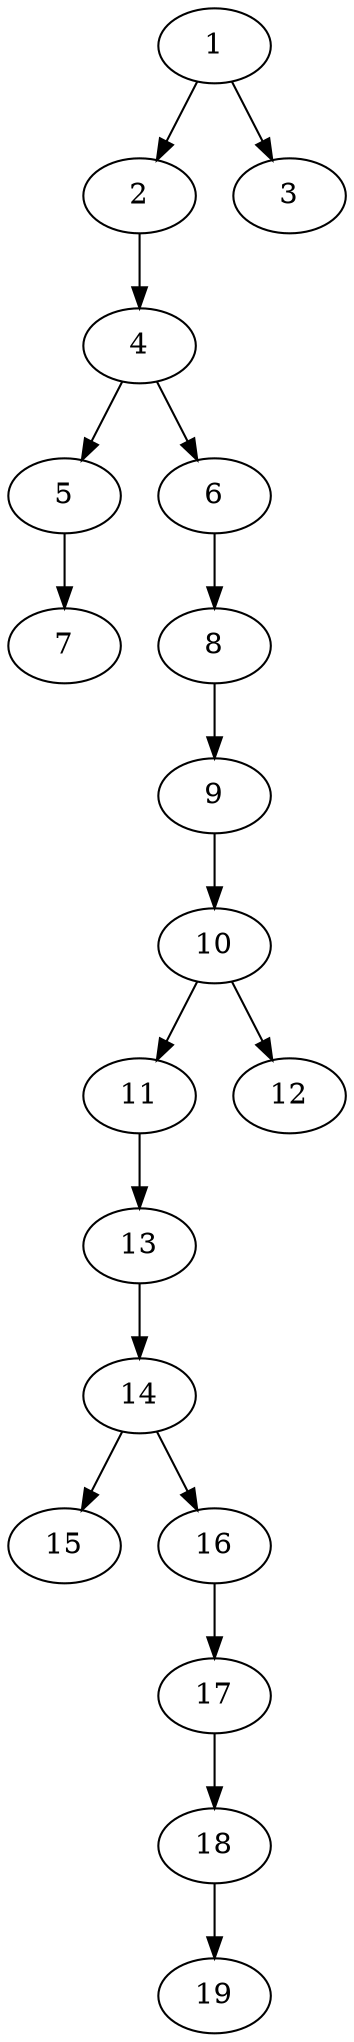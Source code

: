 // DAG (tier=1-easy, mode=data, n=19, ccr=0.347, fat=0.372, density=0.267, regular=0.610, jump=0.028, mindata=1048576, maxdata=8388608)
// DAG automatically generated by daggen at Sun Aug 24 16:33:33 2025
// /home/ermia/Project/Environments/daggen/bin/daggen --dot --ccr 0.347 --fat 0.372 --regular 0.610 --density 0.267 --jump 0.028 --mindata 1048576 --maxdata 8388608 -n 19 
digraph G {
  1 [size="333613100751134916608", alpha="0.02", expect_size="166806550375567458304"]
  1 -> 2 [size ="384815052357632"]
  1 -> 3 [size ="384815052357632"]
  2 [size="300684624008708032", alpha="0.18", expect_size="150342312004354016"]
  2 -> 4 [size ="112923758297088"]
  3 [size="65723271709882056704", alpha="0.02", expect_size="32861635854941028352"]
  4 [size="2270620535790836", alpha="0.12", expect_size="1135310267895418"]
  4 -> 5 [size ="72754606899200"]
  4 -> 6 [size ="72754606899200"]
  5 [size="2337302235907620864", alpha="0.04", expect_size="1168651117953810432"]
  5 -> 7 [size ="14089640214528"]
  6 [size="8272007938899016", alpha="0.18", expect_size="4136003969449508"]
  6 -> 8 [size ="348770671788032"]
  7 [size="62440022215901832", alpha="0.01", expect_size="31220011107950916"]
  8 [size="572623063795057984", alpha="0.13", expect_size="286311531897528992"]
  8 -> 9 [size ="413393957683200"]
  9 [size="2122418621513728000", alpha="0.08", expect_size="1061209310756864000"]
  9 -> 10 [size ="13212267315200"]
  10 [size="319784309681475008", alpha="0.05", expect_size="159892154840737504"]
  10 -> 11 [size ="399381626880000"]
  10 -> 12 [size ="399381626880000"]
  11 [size="391457785380106", alpha="0.06", expect_size="195728892690053"]
  11 -> 13 [size ="9676058001408"]
  12 [size="263345597561073824", alpha="0.01", expect_size="131672798780536912"]
  13 [size="18086343331687552", alpha="0.16", expect_size="9043171665843776"]
  13 -> 14 [size ="18374406963200"]
  14 [size="8392868094068950", alpha="0.14", expect_size="4196434047034475"]
  14 -> 15 [size ="216479773491200"]
  14 -> 16 [size ="216479773491200"]
  15 [size="1350764987931429", alpha="0.19", expect_size="675382493965714"]
  16 [size="14262091778117648", alpha="0.03", expect_size="7131045889058824"]
  16 -> 17 [size ="25807686729728"]
  17 [size="543185097216038535168", alpha="0.16", expect_size="271592548608019267584"]
  17 -> 18 [size ="532584534638592"]
  18 [size="113267498287104000000", alpha="0.10", expect_size="56633749143552000000"]
  18 -> 19 [size ="187280916480000"]
  19 [size="3607389290188902", alpha="0.08", expect_size="1803694645094451"]
}